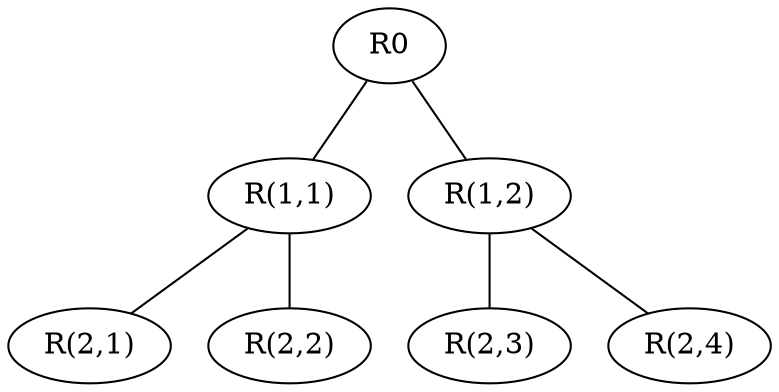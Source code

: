 graph G { 
  rankdir=BT;
  R0;
  R11 [label="R(1,1)"];
  R12 [label="R(1,2)"];
  R21 [label="R(2,1)"];
  R22 [label="R(2,2)"];
  R23 [label="R(2,3)"];
  R24 [label="R(2,4)"];
  R11 -- R0;
  R12 -- R0;
  R21 -- R11;
  R22 -- R11;
  R23 -- R12;
  R24 -- R12;
} 
